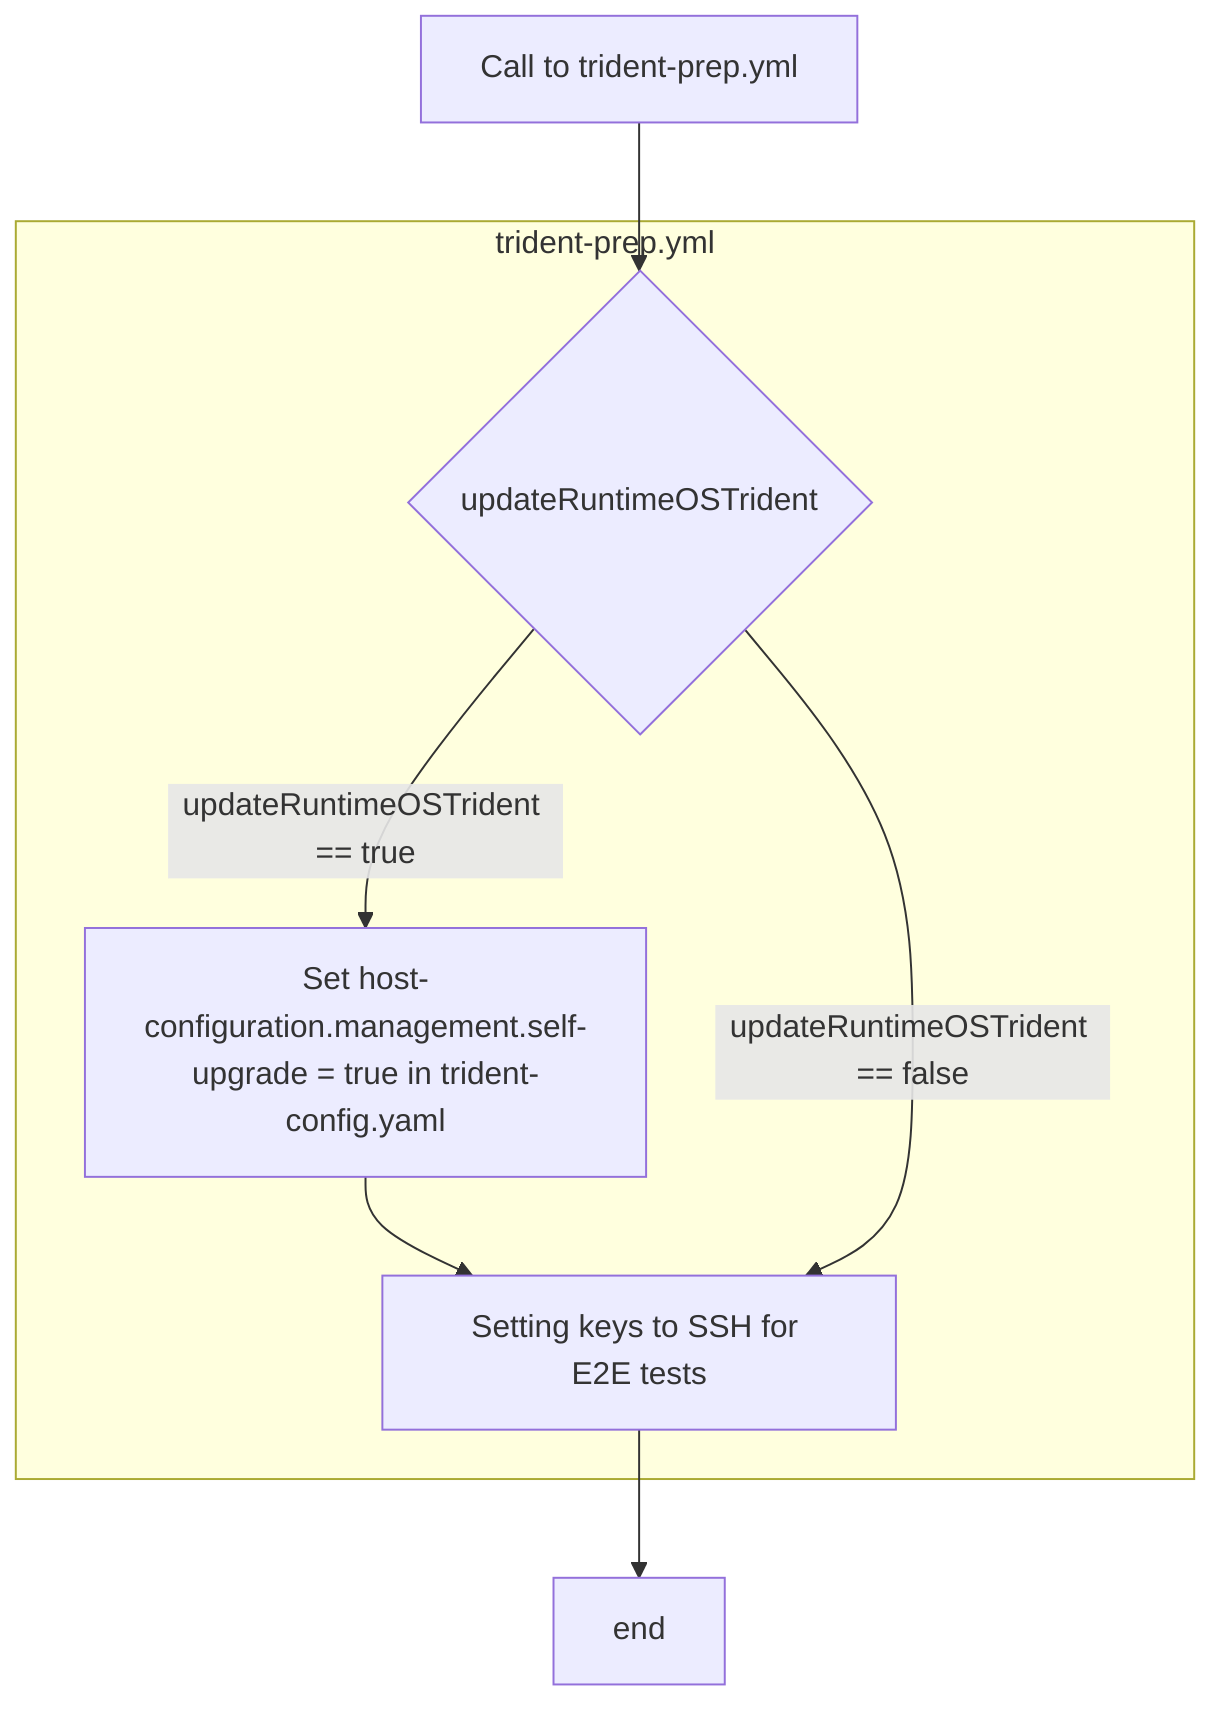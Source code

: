 graph TD
A[Call to trident-prep.yml] --> O{updateRuntimeOSTrident}
subgraph trident-prep.yml
    O --> |updateRuntimeOSTrident == true|B[Set host-configuration.management.self-upgrade = true in trident-config.yaml]
    B --> C[Setting keys to SSH for E2E tests]
end
O --> |updateRuntimeOSTrident == false|C
C --> D[end]
